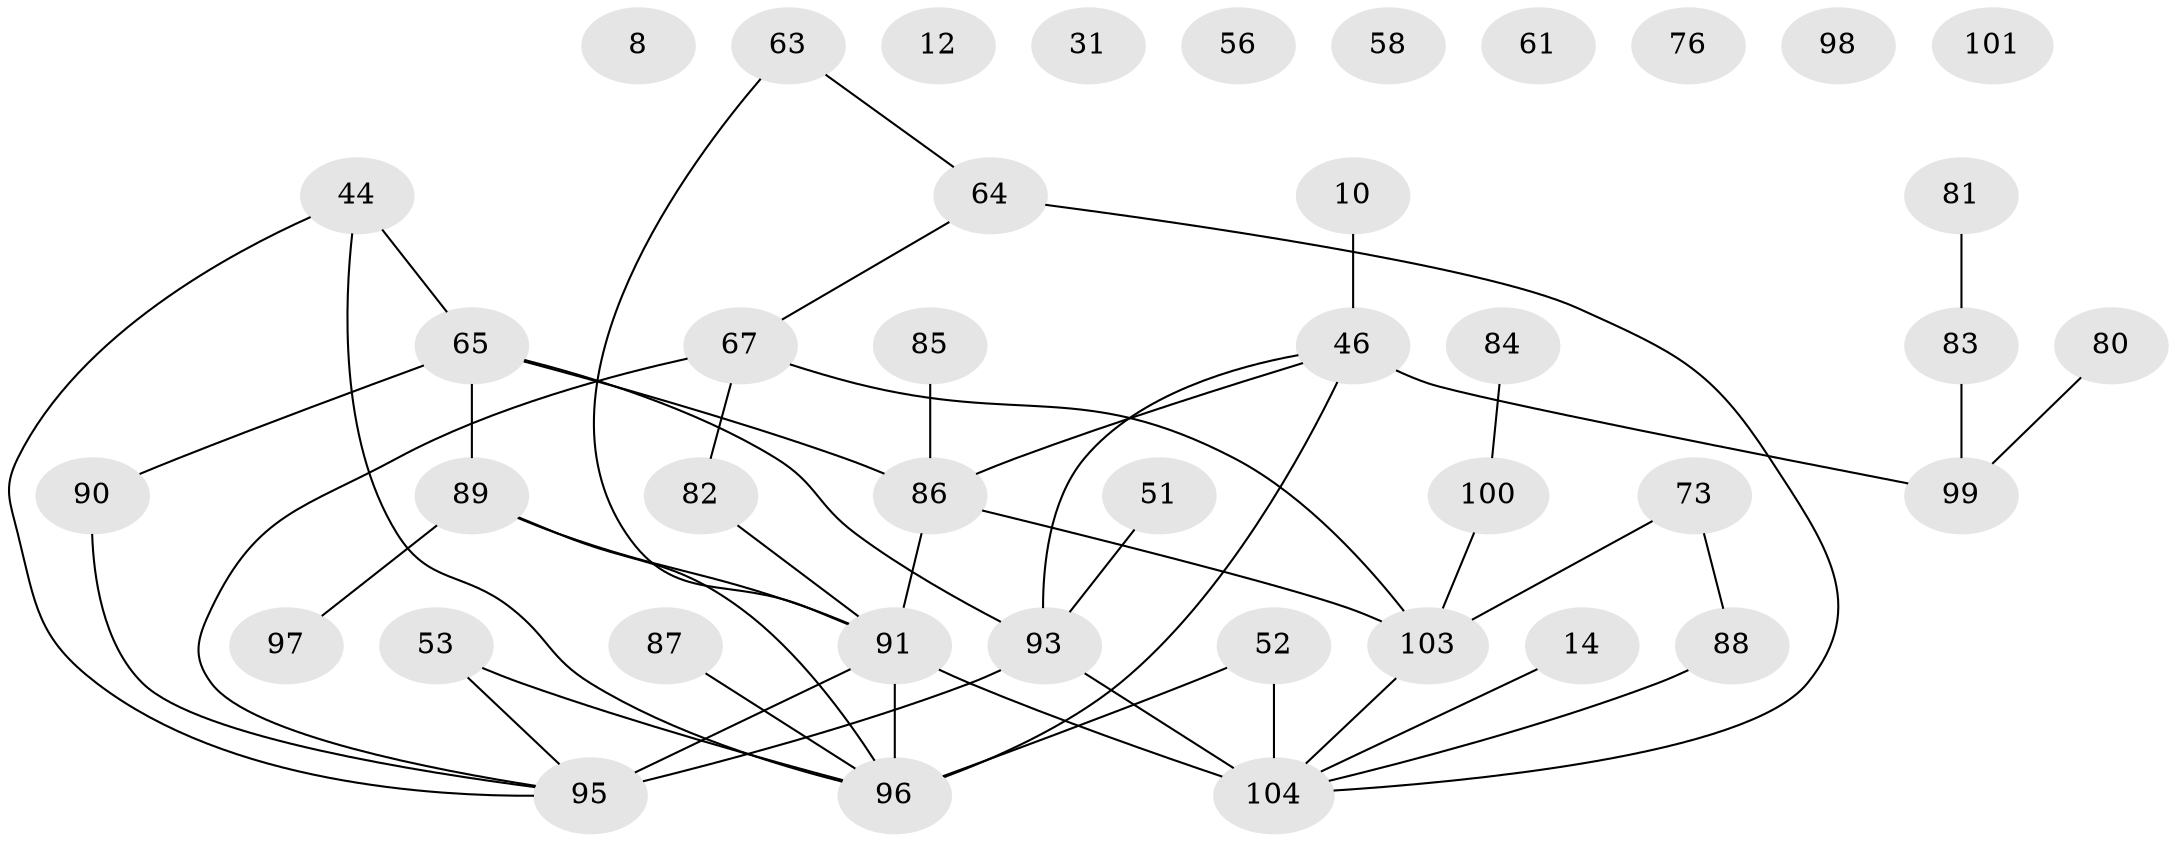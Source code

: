 // original degree distribution, {3: 0.22115384615384615, 4: 0.125, 2: 0.28846153846153844, 1: 0.20192307692307693, 0: 0.07692307692307693, 5: 0.07692307692307693, 6: 0.009615384615384616}
// Generated by graph-tools (version 1.1) at 2025/42/03/04/25 21:42:57]
// undirected, 41 vertices, 48 edges
graph export_dot {
graph [start="1"]
  node [color=gray90,style=filled];
  8;
  10;
  12;
  14;
  31;
  44 [super="+25"];
  46 [super="+40"];
  51 [super="+3+39"];
  52;
  53 [super="+13"];
  56;
  58;
  61 [super="+5"];
  63;
  64 [super="+33"];
  65 [super="+36"];
  67 [super="+29"];
  73;
  76;
  80;
  81;
  82;
  83 [super="+78"];
  84;
  85;
  86 [super="+30+38+79"];
  87;
  88 [super="+17"];
  89 [super="+24+74"];
  90;
  91 [super="+57+72"];
  93 [super="+1+47+66"];
  95 [super="+49+92"];
  96 [super="+23+62+94+60"];
  97;
  98;
  99 [super="+42+68+26+50+70"];
  100 [super="+45"];
  101;
  103 [super="+71"];
  104 [super="+19+102"];
  10 -- 46;
  14 -- 104;
  44 -- 65;
  44 -- 95;
  44 -- 96;
  46 -- 93;
  46 -- 99 [weight=2];
  46 -- 86;
  46 -- 96 [weight=2];
  51 -- 93;
  52 -- 104 [weight=3];
  52 -- 96 [weight=2];
  53 -- 95;
  53 -- 96;
  63 -- 64;
  63 -- 91;
  64 -- 104 [weight=2];
  64 -- 67;
  65 -- 89;
  65 -- 90;
  65 -- 93;
  65 -- 86;
  67 -- 82;
  67 -- 95;
  67 -- 103;
  73 -- 103;
  73 -- 88;
  80 -- 99;
  81 -- 83;
  82 -- 91;
  83 -- 99 [weight=2];
  84 -- 100;
  85 -- 86;
  86 -- 91 [weight=2];
  86 -- 103 [weight=2];
  87 -- 96;
  88 -- 104;
  89 -- 97;
  89 -- 91;
  89 -- 96;
  90 -- 95;
  91 -- 104 [weight=2];
  91 -- 95 [weight=2];
  91 -- 96;
  93 -- 104 [weight=2];
  93 -- 95 [weight=2];
  100 -- 103;
  103 -- 104;
}
